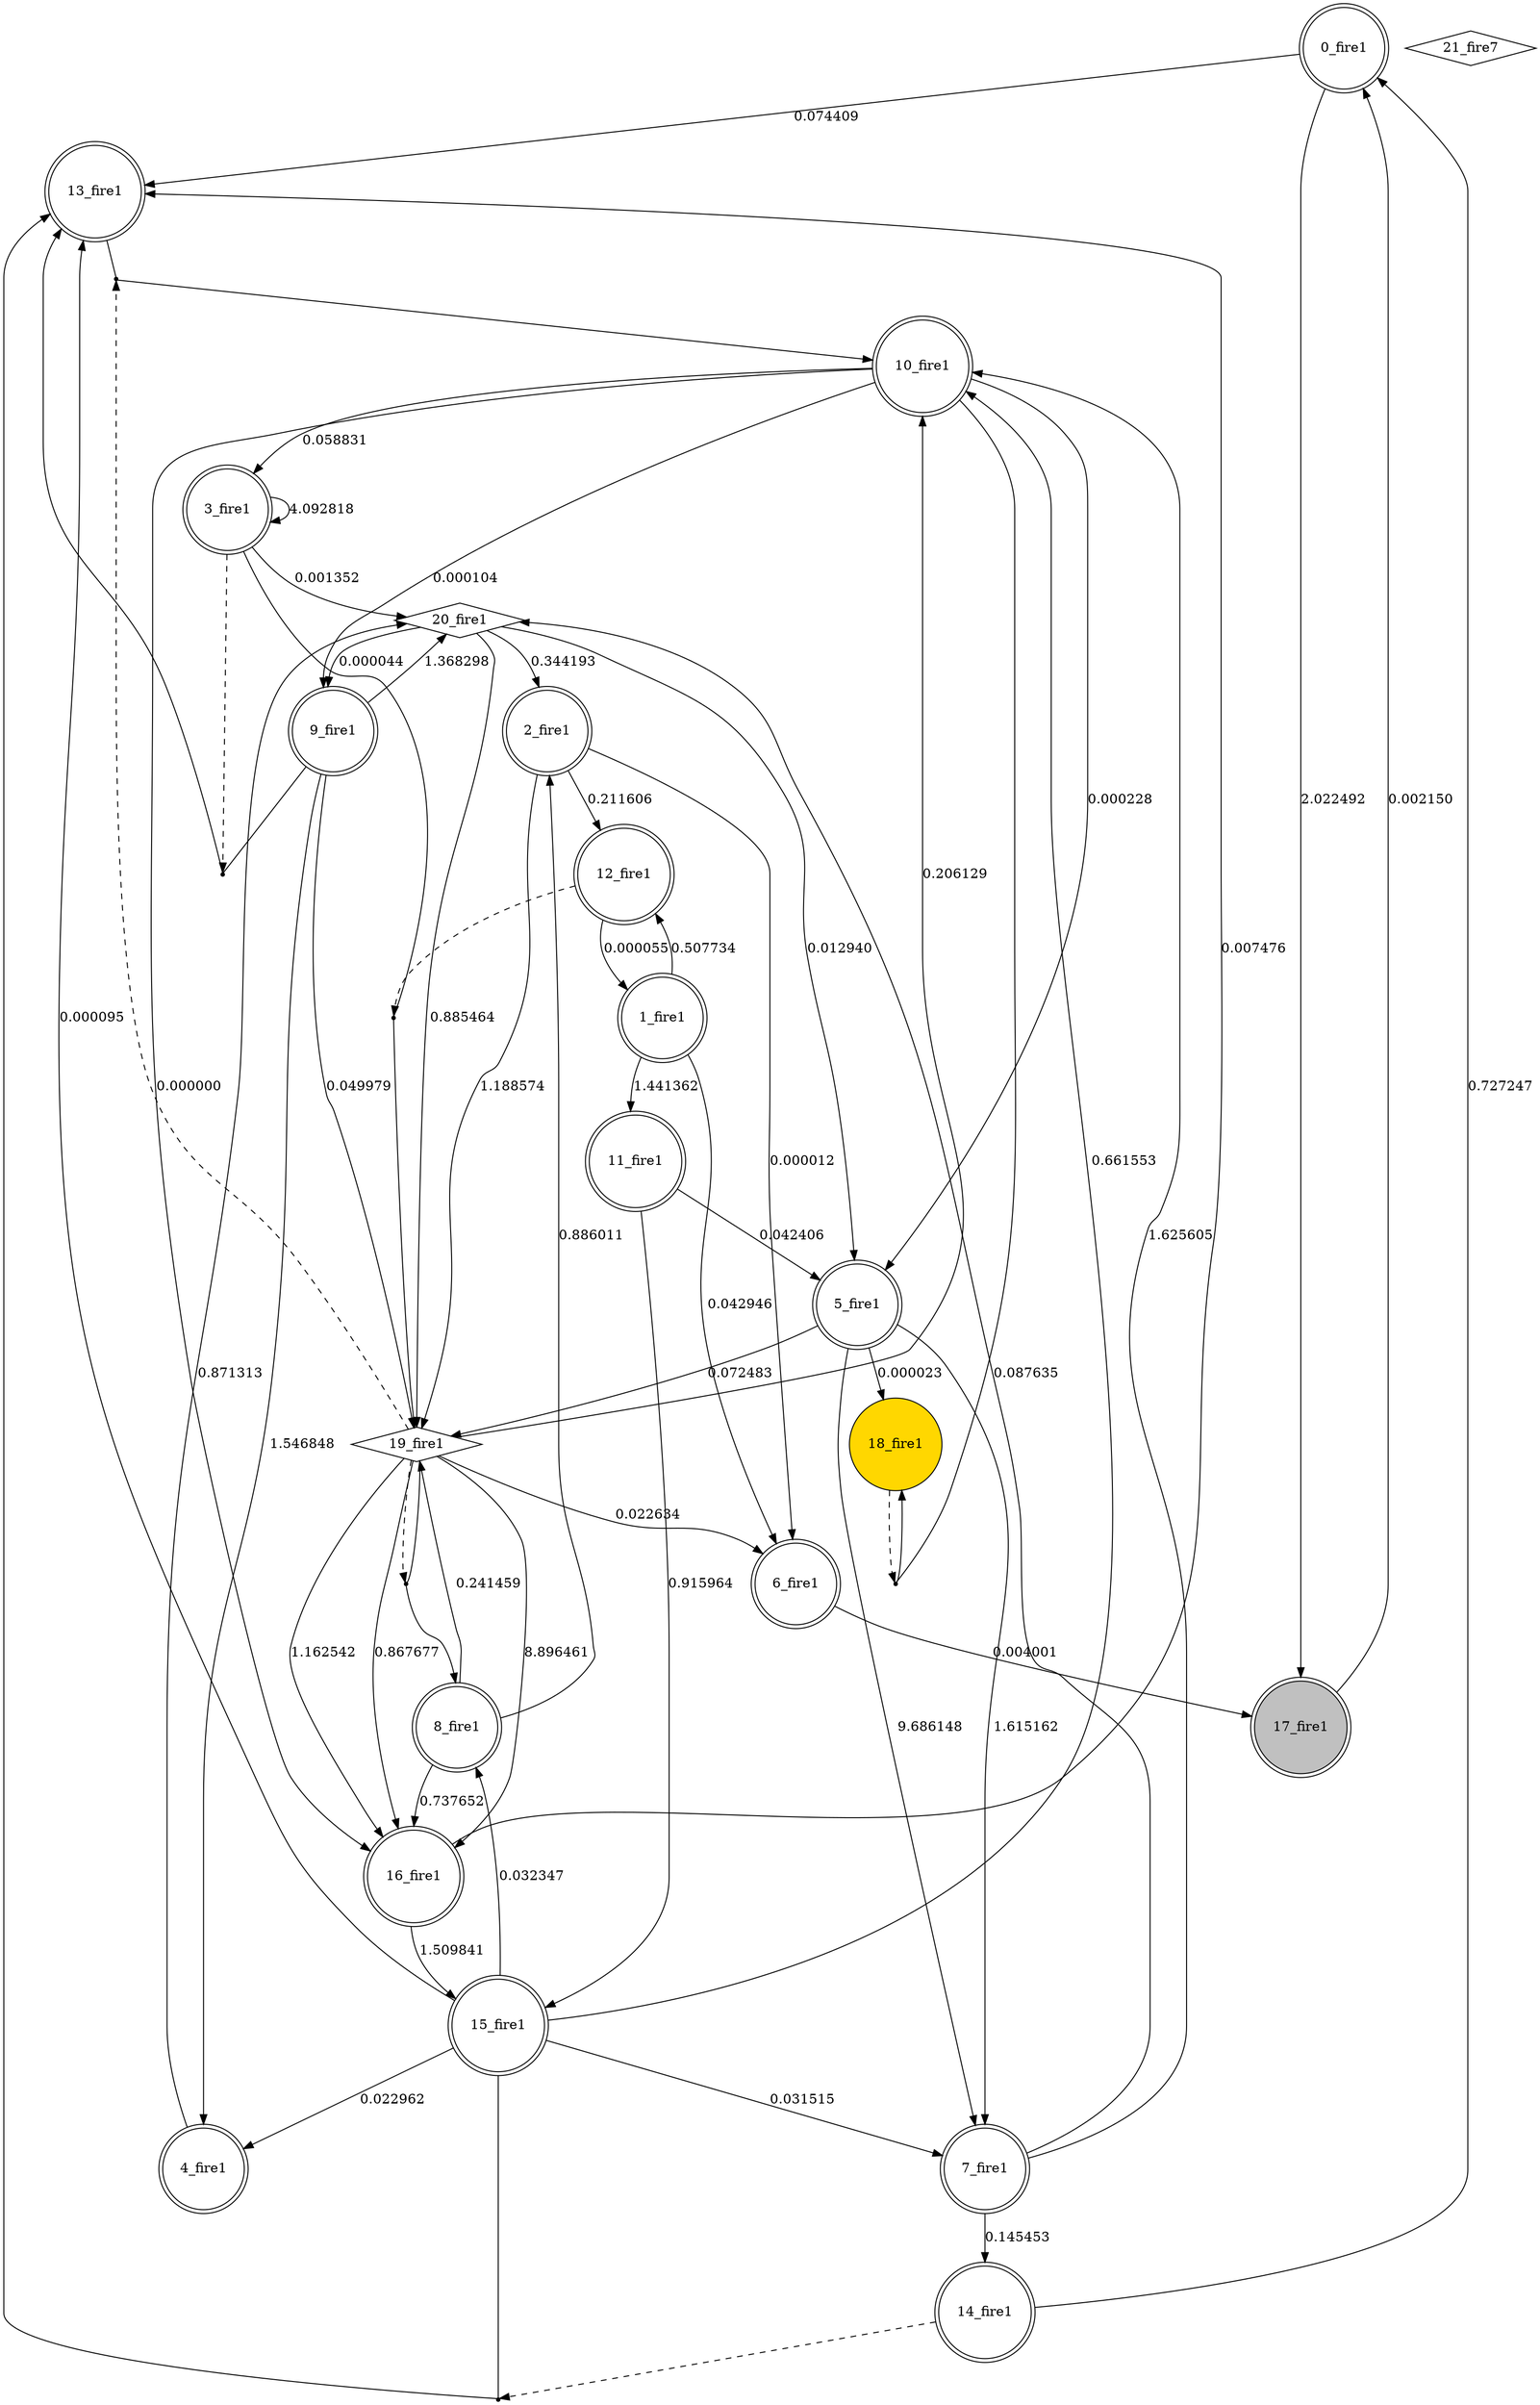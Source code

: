 digraph G {
 node[shape = circle]
0 [label="0_fire1",shape=doublecircle]
1 [label="1_fire1",shape=doublecircle]
2 [label="2_fire1",shape=doublecircle]
3 [label="3_fire1",shape=doublecircle]
4 [label="4_fire1",shape=doublecircle]
5 [label="5_fire1",shape=doublecircle]
6 [label="6_fire1",shape=doublecircle]
7 [label="7_fire1",shape=doublecircle]
8 [label="8_fire1",shape=doublecircle]
9 [label="9_fire1",shape=doublecircle]
10 [label="10_fire1",shape=doublecircle]
11 [label="11_fire1",shape=doublecircle]
12 [label="12_fire1",shape=doublecircle]
13 [label="13_fire1",shape=doublecircle]
14 [label="14_fire1",shape=doublecircle]
15 [label="15_fire1",shape=doublecircle]
16 [label="16_fire1",shape=doublecircle]
17 [label="17_fire1",shape=doublecircle, style=filled, fillcolor=gray]
18 [label="18_fire1",style=filled, fillcolor=gold]
19 [label="19_fire1",shape=diamond]
20 [label="20_fire1",shape=diamond]
21 [label="21_fire7",shape=diamond]
22 [shape=point, label=""]
12 -> 22 [style=dashed] 
3 -> 22 [dir=none]
22 -> 19 
15 -> 13 [label="0.000095"]
20 -> 5 [label="0.012940"]
2 -> 19 [label="1.188574"]
23 [shape=point, label=""]
18 -> 23 [style=dashed] 
10 -> 23 [dir=none]
23 -> 18 
10 -> 9 [label="0.000104"]
20 -> 2 [label="0.344193"]
16 -> 15 [label="1.509841"]
5 -> 7 [label="9.686148"]
24 [shape=point, label=""]
14 -> 24 [style=dashed] 
15 -> 24 [dir=none]
24 -> 13 
2 -> 6 [label="0.000012"]
10 -> 3 [label="0.058831"]
7 -> 10 [label="1.625605"]
15 -> 8 [label="0.032347"]
6 -> 17 [label="0.004001"]
5 -> 18 [label="0.000023"]
0 -> 13 [label="0.074409"]
1 -> 11 [label="1.441362"]
8 -> 2 [label="0.886011"]
25 [shape=point, label=""]
19 -> 25 [style=dashed] 
19 -> 25 [dir=none]
25 -> 8 
12 -> 1 [label="0.000055"]
9 -> 20 [label="1.368298"]
15 -> 7 [label="0.031515"]
8 -> 19 [label="0.241459"]
20 -> 9 [label="0.000044"]
15 -> 10 [label="0.661553"]
5 -> 19 [label="0.072483"]
15 -> 4 [label="0.022962"]
8 -> 16 [label="0.737652"]
7 -> 20 [label="0.087635"]
5 -> 7 [label="1.615162"]
3 -> 20 [label="0.001352"]
17 -> 0 [label="0.002150"]
3 -> 3 [label="4.092818"]
19 -> 16 [label="8.896461"]
19 -> 10 [label="0.206129"]
19 -> 16 [label="1.162542"]
10 -> 16 [label="0.000000"]
1 -> 12 [label="0.507734"]
9 -> 4 [label="1.546848"]
0 -> 17 [label="2.022492"]
1 -> 6 [label="0.042946"]
9 -> 19 [label="0.049979"]
19 -> 6 [label="0.022634"]
2 -> 12 [label="0.211606"]
10 -> 5 [label="0.000228"]
19 -> 16 [label="0.867677"]
16 -> 13 [label="0.007476"]
11 -> 5 [label="0.042406"]
7 -> 14 [label="0.145453"]
26 [shape=point, label=""]
19 -> 26 [style=dashed] 
13 -> 26 [dir=none]
26 -> 10 
11 -> 15 [label="0.915964"]
4 -> 20 [label="0.871313"]
27 [shape=point, label=""]
3 -> 27 [style=dashed] 
9 -> 27 [dir=none]
27 -> 13 
20 -> 19 [label="0.885464"]
14 -> 0 [label="0.727247"]
}
